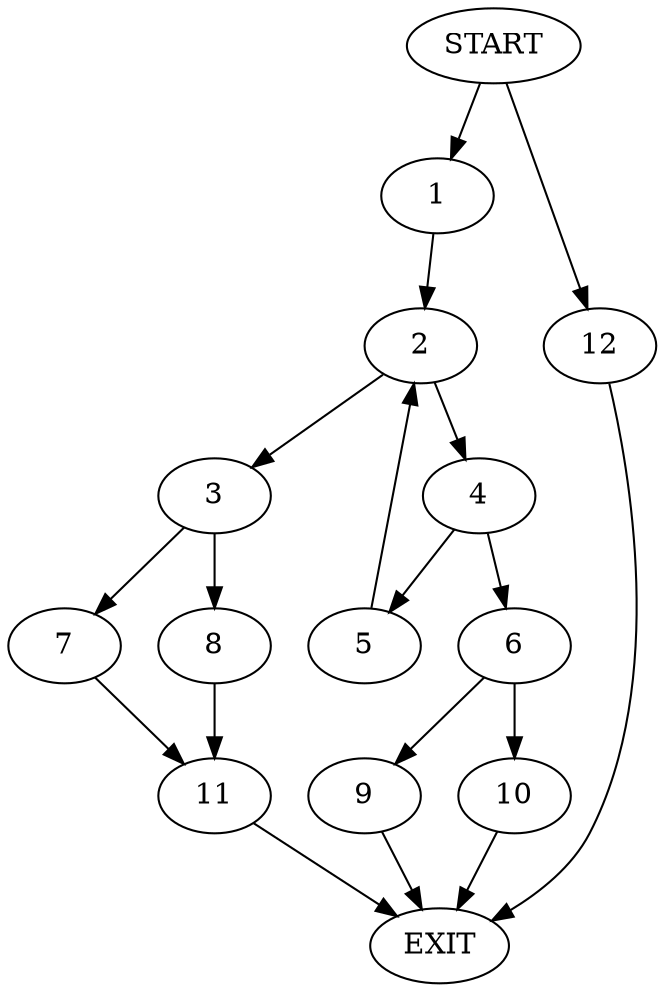 digraph {
0 [label="START"]
13 [label="EXIT"]
0 -> 1
1 -> 2
2 -> 3
2 -> 4
4 -> 5
4 -> 6
3 -> 7
3 -> 8
5 -> 2
6 -> 9
6 -> 10
10 -> 13
9 -> 13
8 -> 11
7 -> 11
11 -> 13
0 -> 12
12 -> 13
}

